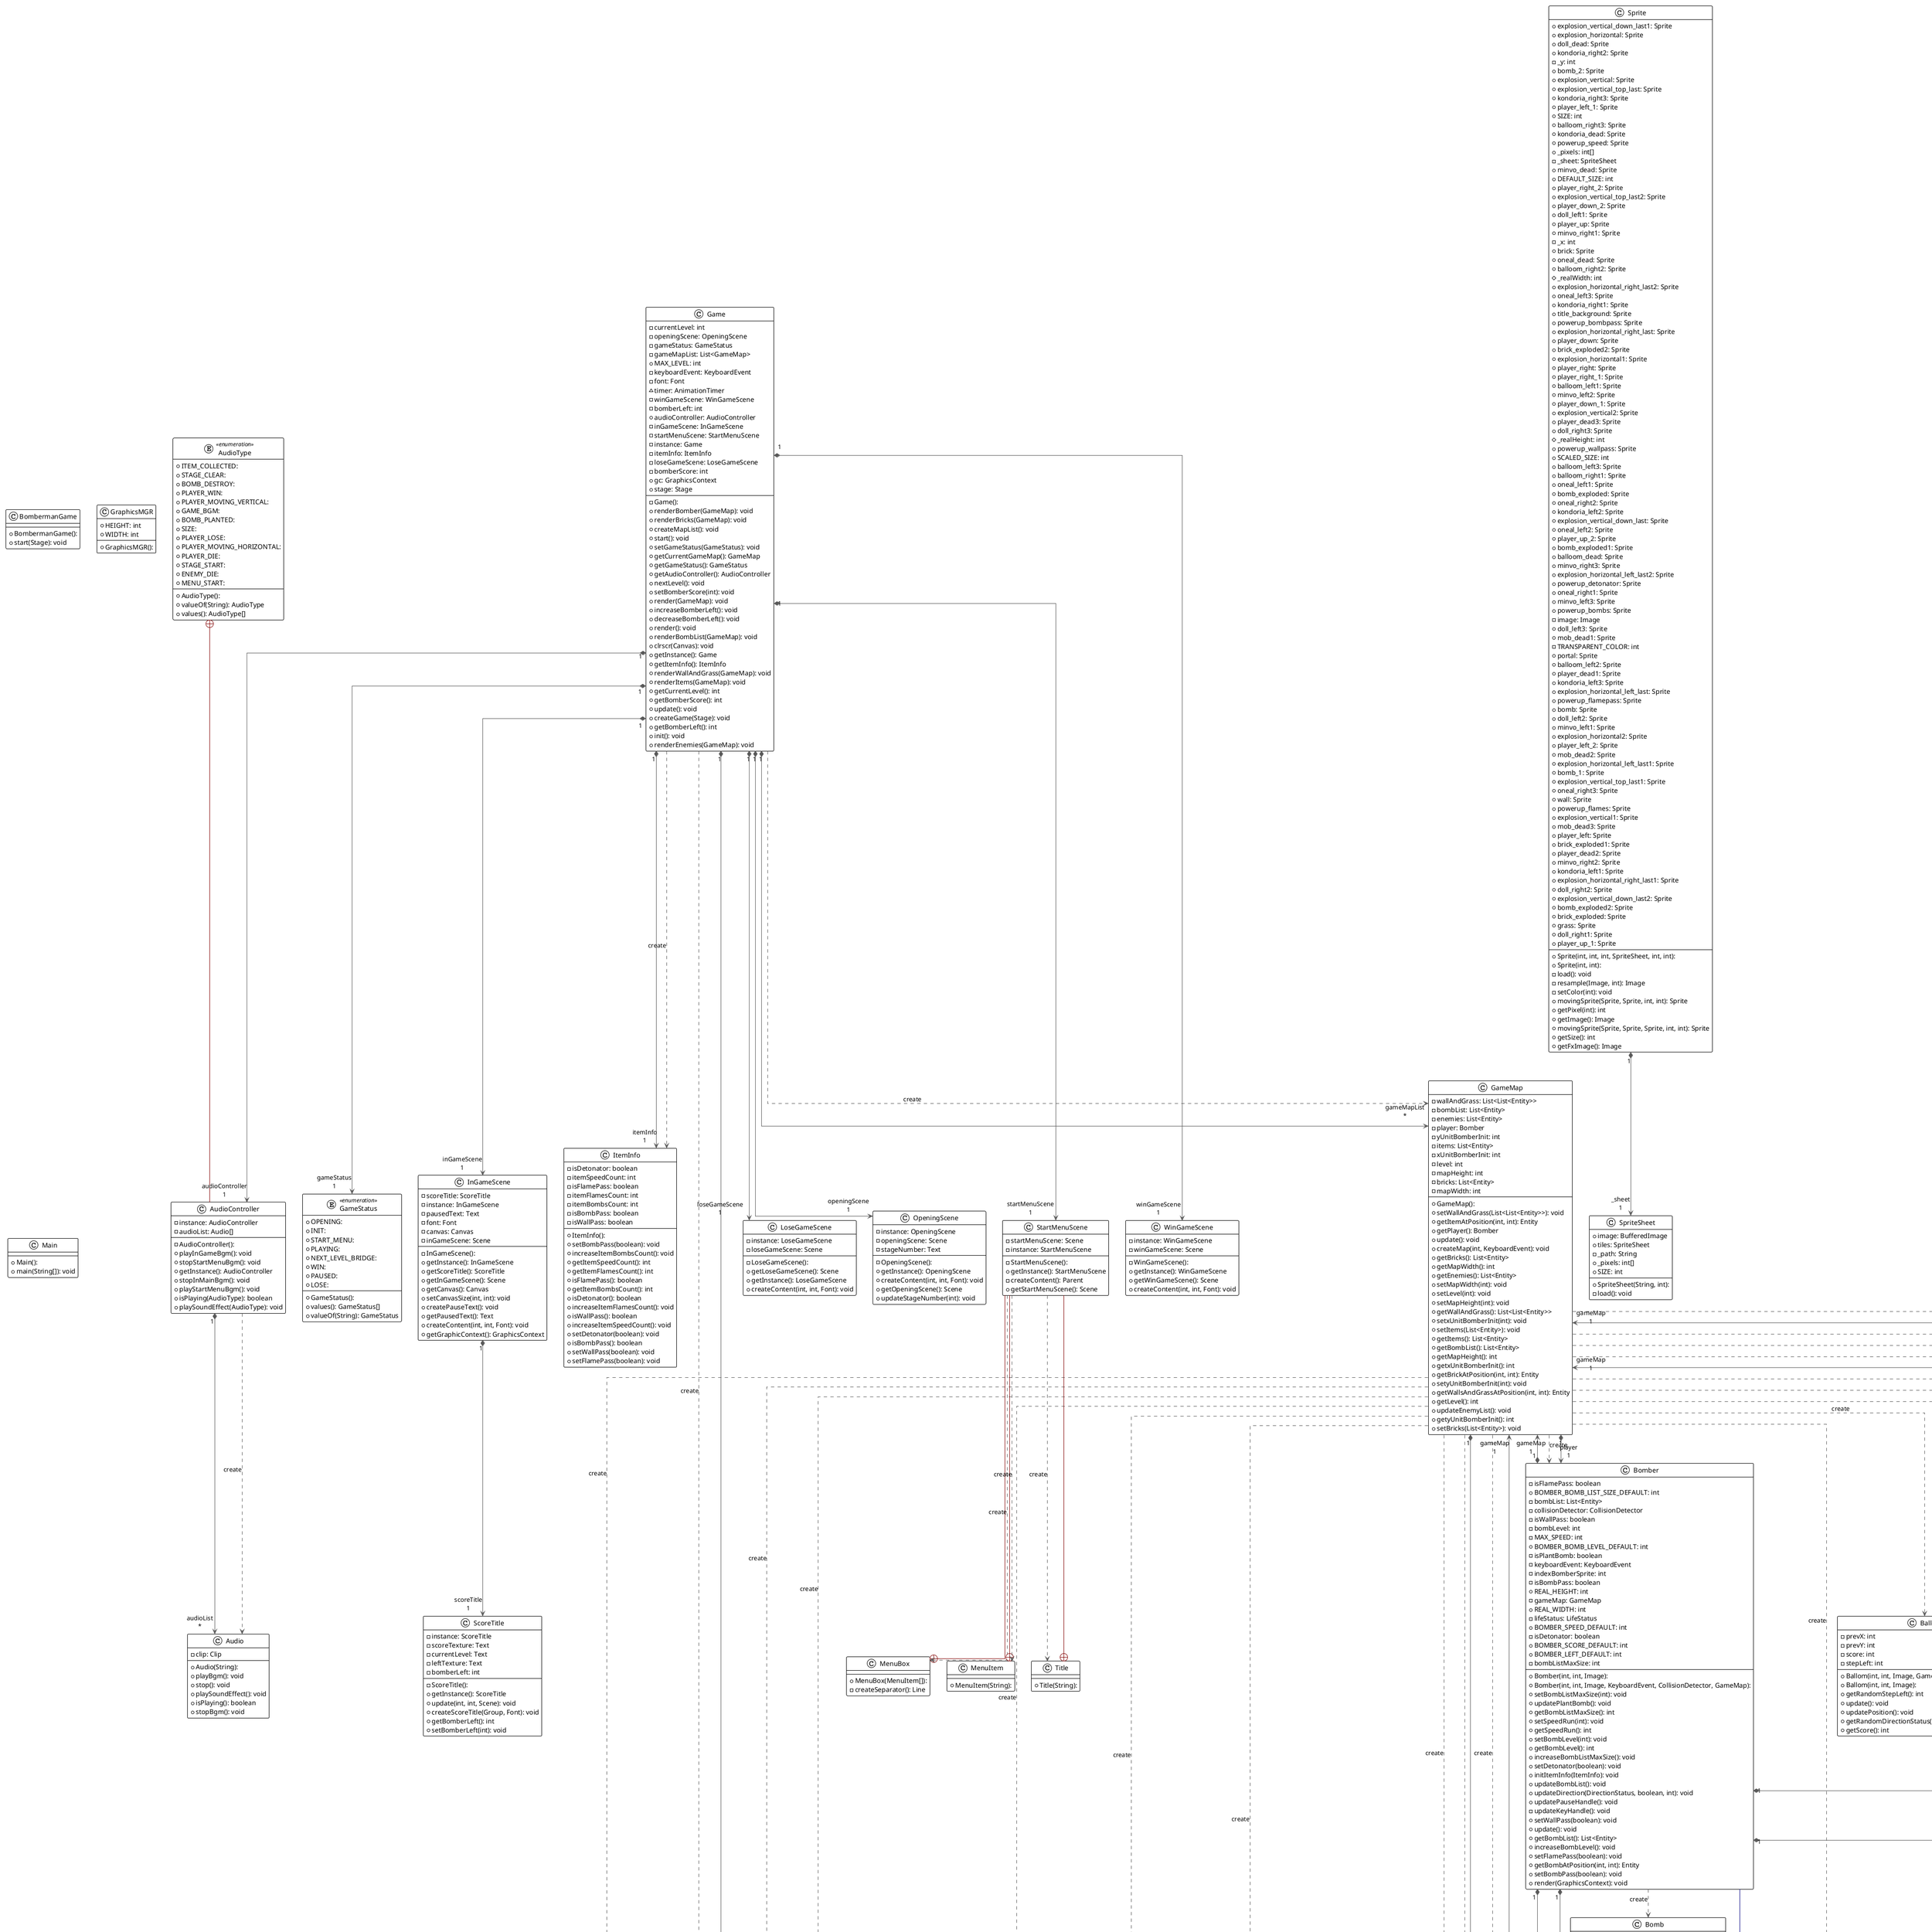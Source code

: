 @startuml

!theme plain
top to bottom direction
skinparam linetype ortho

class Audio {
  + Audio(String): 
  - clip: Clip
  + playBgm(): void
  + stop(): void
  + playSoundEffect(): void
  + isPlaying(): boolean
  + stopBgm(): void
}
class AudioController {
  - AudioController(): 
  - instance: AudioController
  - audioList: Audio[]
  + playInGameBgm(): void
  + stopStartMenuBgm(): void
  + getInstance(): AudioController
  + stopInMainBgm(): void
  + playStartMenuBgm(): void
  + isPlaying(AudioType): boolean
  + playSoundEffect(AudioType): void
}
enum AudioType << enumeration >> {
  + AudioType(): 
  + ITEM_COLLECTED: 
  + STAGE_CLEAR: 
  + BOMB_DESTROY: 
  + PLAYER_WIN: 
  + PLAYER_MOVING_VERTICAL: 
  + GAME_BGM: 
  + BOMB_PLANTED: 
  + SIZE: 
  + PLAYER_LOSE: 
  + PLAYER_MOVING_HORIZONTAL: 
  + PLAYER_DIE: 
  + STAGE_START: 
  + ENEMY_DIE: 
  + MENU_START: 
  + valueOf(String): AudioType
  + values(): AudioType[]
}
class Ballom {
  + Ballom(int, int, Image, GameMap, CollisionDetector): 
  + Ballom(int, int, Image): 
  - prevX: int
  - prevY: int
  - score: int
  - stepLeft: int
  + getRandomStepLeft(): int
  + update(): void
  + updatePosition(): void
  + getRandomDirectionStatus(): DirectionStatus
  + getScore(): int
}
class Bomb {
  + Bomb(int, int, Image, int, GameMap, boolean): 
  - bombStatus: BombStatus
  - rightFlameList: List<Entity>
  - rightFlameInfo: BombFlameInfo
  - isAllowedToGoThrough: boolean
  - bombLevel: int
  - leftFlameList: List<Entity>
  - leftFlameInfo: BombFlameInfo
  - upFlameInfo: BombFlameInfo
  - downFlameList: List<Entity>
  - timer: Timer
  - downFlameInfo: BombFlameInfo
  - wentOffPhrase: WentOffPhraseStatus
  ~ gameMap: GameMap
  - indexBombSprite: int
  - upFlameList: List<Entity>
  + render(GraphicsContext): void
  + makeRightFlame(int, int): void
  + checkRightFlame(int, int): void
  + checkDownFlame(int, int): void
  + getUpFlameList(): List<Entity>
  + update(): void
  + isAllowedToGoThrough(): boolean
  + getLeftFlameList(): List<Entity>
  + setAllowedToGoThrough(boolean): void
  + getRightFlameList(): List<Entity>
  + setIndexBombSprite(int): void
  + getBombStatus(): BombStatus
  + setBombStatus(BombStatus): void
  + getIndexBombSprite(): int
  + getDownFlameList(): List<Entity>
  + updateNearbyBombActivation(): void
  + makeLeftFlame(int, int): void
  + checkLeftFlame(int, int): void
  + setWentOffPhrase(WentOffPhraseStatus): void
  + makeUpFlame(int, int): void
  + checkUpFlame(int, int): void
  + makeDownFlame(int, int): void
}
class BombFlameInfo {
  + BombFlameInfo(): 
  - brickCheck: boolean
  - brickExplosion: Entity
  - intersectionLength: int
  - bombCheck: boolean
  - itemCheck: boolean
  - wallCheck: boolean
  - flameLength: int
  + getFlameLength(): int
  + setFlameLength(int): void
  + setIntersectionLength(int): void
  + setBrickCheck(boolean): void
  + isItemCheck(): boolean
  + isBombCheck(): boolean
  + setItemCheck(boolean): void
  + setBombCheck(boolean): void
  + isBrickCheck(): boolean
  + isWallCheck(): boolean
  + setWallCheck(boolean): void
  + getBrickExplosion(): Entity
  + getIntersectionLength(): int
  + setBrickExplosion(Entity): void
}
enum BombStatus << enumeration >> {
  + BombStatus(): 
  + WAIT: 
  + WENTOFF: 
  + DISAPEAR: 
  + valueOf(String): BombStatus
  + values(): BombStatus[]
}
class Bomber {
  + Bomber(int, int, Image): 
  + Bomber(int, int, Image, KeyboardEvent, CollisionDetector, GameMap): 
  - isFlamePass: boolean
  + BOMBER_BOMB_LIST_SIZE_DEFAULT: int
  - bombList: List<Entity>
  - collisionDetector: CollisionDetector
  - isWallPass: boolean
  - bombLevel: int
  - MAX_SPEED: int
  + BOMBER_BOMB_LEVEL_DEFAULT: int
  - isPlantBomb: boolean
  - keyboardEvent: KeyboardEvent
  - indexBomberSprite: int
  - isBombPass: boolean
  + REAL_HEIGHT: int
  - gameMap: GameMap
  + REAL_WIDTH: int
  - lifeStatus: LifeStatus
  + BOMBER_SPEED_DEFAULT: int
  - isDetonator: boolean
  + BOMBER_SCORE_DEFAULT: int
  + BOMBER_LEFT_DEFAULT: int
  - bombListMaxSize: int
  + setBombListMaxSize(int): void
  + updatePlantBomb(): void
  + getBombListMaxSize(): int
  + setSpeedRun(int): void
  + getSpeedRun(): int
  + setBombLevel(int): void
  + getBombLevel(): int
  + increaseBombListMaxSize(): void
  + setDetonator(boolean): void
  + initItemInfo(ItemInfo): void
  + updateBombList(): void
  + updateDirection(DirectionStatus, boolean, int): void
  + updatePauseHandle(): void
  - updateKeyHandle(): void
  + setWallPass(boolean): void
  + update(): void
  + getBombList(): List<Entity>
  + increaseBombLevel(): void
  + setFlamePass(boolean): void
  + getBombAtPosition(int, int): Entity
  + setBombPass(boolean): void
  + render(GraphicsContext): void
}
class BombermanGame {
  + BombermanGame(): 
  + start(Stage): void
}
class Brick {
  + Brick(int, int, Image): 
  + update(): void
}
class CollisionDetector {
  + CollisionDetector(GameMap): 
  - gameMap: GameMap
  + checkCollisionWithBombWhenMove(int, int, List<Entity>, boolean): boolean
  + checkCollisionWithFlame(int, int, int, int, boolean): boolean
  + checkCollisionWithMap(int, int, int, int, boolean): boolean
  + checkCollisionWithBomb(int, int, List<Entity>, int, int): boolean
  + checkCollisionWithEnemy(int, int, List<Entity>, int, int): boolean
  + checkCollisionWithItem(int, int, Bomber): void
  + setMap(GameMap): void
}
enum DeadPhaseStatus << enumeration >> {
  + DeadPhaseStatus(): 
  + PHASE_NONE: 
  + PHASE_FIRST: 
  + PHASE_DISAPPEAR: 
  + PHASE_SECOND: 
  + values(): DeadPhaseStatus[]
  + valueOf(String): DeadPhaseStatus
}
enum DirectionStatus << enumeration >> {
  + DirectionStatus(): 
  + DOWN: 
  + LEFT: 
  + UP: 
  + RIGHT: 
  + values(): DirectionStatus[]
  + valueOf(String): DirectionStatus
}
class Doll {
  + Doll(int, int, Image, GameMap, CollisionDetector): 
  + Doll(int, int, Image): 
  - score: int
  + updatePosition(): void
  + getScore(): int
  + update(): void
  + getRandomDirectionStatus(): DirectionStatus
}
class Enemy {
  + Enemy(int, int, Image): 
  + REAL_WIDTH: int
  # deadPhaseStatus: DeadPhaseStatus
  # gameMap: GameMap
  + REAL_HEIGHT: int
  # directionStatus: DirectionStatus
  # indexEnemySprite: int
  # lifeStatus: LifeStatus
  # collisionDetector: CollisionDetector
  + update(): void
  + getScore(): int
  + getDeadPhaseStatus(): DeadPhaseStatus
  + updatePosition(): void
  + setDeadPhaseStatus(DeadPhaseStatus): void
  + getLifeStatus(): LifeStatus
  + setLifeStatus(LifeStatus): void
}
class Entity {
  + Entity(int, int, Image): 
  # img: Image
  # x: int
  # y: int
  + setY(int): void
  + getX(): int
  + setX(int): void
  + render(GraphicsContext): void
  + update(): void
  + setImg(Image): void
  + getY(): int
}
class Flame {
  + Flame(int, int, Image): 
  + update(): void
}
class Game {
  - Game(): 
  - currentLevel: int
  - openingScene: OpeningScene
  - gameStatus: GameStatus
  - gameMapList: List<GameMap>
  + MAX_LEVEL: int
  - keyboardEvent: KeyboardEvent
  - font: Font
  ~ timer: AnimationTimer
  - winGameScene: WinGameScene
  - bomberLeft: int
  + audioController: AudioController
  - inGameScene: InGameScene
  - startMenuScene: StartMenuScene
  - instance: Game
  - itemInfo: ItemInfo
  - loseGameScene: LoseGameScene
  - bomberScore: int
  + gc: GraphicsContext
  + stage: Stage
  + renderBomber(GameMap): void
  + renderBricks(GameMap): void
  + createMapList(): void
  + start(): void
  + setGameStatus(GameStatus): void
  + getCurrentGameMap(): GameMap
  + getGameStatus(): GameStatus
  + getAudioController(): AudioController
  + nextLevel(): void
  + setBomberScore(int): void
  + render(GameMap): void
  + increaseBomberLeft(): void
  + decreaseBomberLeft(): void
  + render(): void
  + renderBombList(GameMap): void
  + clrscr(Canvas): void
  + getInstance(): Game
  + getItemInfo(): ItemInfo
  + renderWallAndGrass(GameMap): void
  + renderItems(GameMap): void
  + getCurrentLevel(): int
  + getBomberScore(): int
  + update(): void
  + createGame(Stage): void
  + getBomberLeft(): int
  + init(): void
  + renderEnemies(GameMap): void
}
class GameMap {
  + GameMap(): 
  - wallAndGrass: List<List<Entity>>
  - bombList: List<Entity>
  - enemies: List<Entity>
  - player: Bomber
  - yUnitBomberInit: int
  - items: List<Entity>
  - xUnitBomberInit: int
  - level: int
  - mapHeight: int
  - bricks: List<Entity>
  - mapWidth: int
  + setWallAndGrass(List<List<Entity>>): void
  + getItemAtPosition(int, int): Entity
  + getPlayer(): Bomber
  + update(): void
  + createMap(int, KeyboardEvent): void
  + getBricks(): List<Entity>
  + getMapWidth(): int
  + getEnemies(): List<Entity>
  + setMapWidth(int): void
  + setLevel(int): void
  + setMapHeight(int): void
  + getWallAndGrass(): List<List<Entity>>
  + setxUnitBomberInit(int): void
  + setItems(List<Entity>): void
  + getItems(): List<Entity>
  + getBombList(): List<Entity>
  + getMapHeight(): int
  + getxUnitBomberInit(): int
  + getBrickAtPosition(int, int): Entity
  + setyUnitBomberInit(int): void
  + getWallsAndGrassAtPosition(int, int): Entity
  + getLevel(): int
  + updateEnemyList(): void
  + getyUnitBomberInit(): int
  + setBricks(List<Entity>): void
}
enum GameStatus << enumeration >> {
  + GameStatus(): 
  + OPENING: 
  + INIT: 
  + START_MENU: 
  + PLAYING: 
  + NEXT_LEVEL_BRIDGE: 
  + WIN: 
  + PAUSED: 
  + LOSE: 
  + values(): GameStatus[]
  + valueOf(String): GameStatus
}
class GraphicsMGR {
  + GraphicsMGR(): 
  + HEIGHT: int
  + WIDTH: int
}
class Grass {
  + Grass(int, int, Image): 
  + update(): void
}
interface IItem << interface >>
interface IObstacle << interface >>
class InGameScene {
  - InGameScene(): 
  - scoreTitle: ScoreTitle
  - instance: InGameScene
  - pausedText: Text
  - font: Font
  - canvas: Canvas
  - inGameScene: Scene
  + getInstance(): InGameScene
  + getScoreTitle(): ScoreTitle
  + getInGameScene(): Scene
  + getCanvas(): Canvas
  + setCanvasSize(int, int): void
  + createPauseText(): void
  + getPausedText(): Text
  + createContent(int, int, Font): void
  + getGraphicContext(): GraphicsContext
}
class ItemBombPass {
  + ItemBombPass(int, int, Image): 
  + update(): void
}
class ItemBombs {
  + ItemBombs(int, int, Image): 
  + update(): void
}
class ItemDetonator {
  + ItemDetonator(int, int, Image): 
  + update(): void
}
class ItemFlamePass {
  + ItemFlamePass(int, int, Image): 
  + update(): void
}
class ItemFlames {
  + ItemFlames(int, int, Image): 
  + update(): void
}
class ItemInfo {
  + ItemInfo(): 
  - isDetonator: boolean
  - itemSpeedCount: int
  - isFlamePass: boolean
  - itemFlamesCount: int
  - itemBombsCount: int
  - isBombPass: boolean
  - isWallPass: boolean
  + setBombPass(boolean): void
  + increaseItemBombsCount(): void
  + getItemSpeedCount(): int
  + getItemFlamesCount(): int
  + isFlamePass(): boolean
  + getItemBombsCount(): int
  + isDetonator(): boolean
  + increaseItemFlamesCount(): void
  + isWallPass(): boolean
  + increaseItemSpeedCount(): void
  + setDetonator(boolean): void
  + isBombPass(): boolean
  + setWallPass(boolean): void
  + setFlamePass(boolean): void
}
class ItemSpeed {
  + ItemSpeed(int, int, Image): 
  + setImg(Image): void
  + render(GraphicsContext): void
  + update(): void
}
class ItemWallPass {
  + ItemWallPass(int, int, Image): 
  + update(): void
}
class KeyboardEvent {
  + KeyboardEvent(Scene): 
  - isKeySpace: boolean
  - isKeyUp: boolean
  - isKeyP: boolean
  - isKeyLeft: boolean
  - isKeyDown: boolean
  - isKeyB: boolean
  - isKeyR: boolean
  - isKeyRight: boolean
  + isPressed(KeyCode): boolean
  + handle(KeyEvent): void
}
class Kondoria {
  + Kondoria(int, int, Image, GameMap, CollisionDetector): 
  + Kondoria(int, int, Image): 
  - stepLeft: int
  - prevY: int
  - score: int
  - prevX: int
  + updatePosition(): void
  + getScore(): int
  + getRandomDirectionStatus(): DirectionStatus
  + update(): void
  + getRandomStepLeft(): int
}
enum LifeStatus << enumeration >> {
  + LifeStatus(): 
  + ALIVE: 
  + DEAD: 
  + valueOf(String): LifeStatus
  + values(): LifeStatus[]
}
class LoseGameScene {
  - LoseGameScene(): 
  - instance: LoseGameScene
  - loseGameScene: Scene
  + getLoseGameScene(): Scene
  + getInstance(): LoseGameScene
  + createContent(int, int, Font): void
}
class Main {
  + Main(): 
  + main(String[]): void
}
class MenuBox {
  + MenuBox(MenuItem[]): 
  - createSeparator(): Line
}
class MenuItem {
  + MenuItem(String): 
}
class Minvo {
  + Minvo(int, int, Image): 
  + Minvo(int, int, Image, GameMap, CollisionDetector): 
  - stepLeft: int
  - prevX: int
  - score: int
  - prevY: int
  + getRandomDirectionStatus(): DirectionStatus
  + getScore(): int
  + update(): void
  + updatePosition(): void
  + getRandomStepLeft(): int
}
class MovingEntity {
  + MovingEntity(int, int, Image): 
  # speedRun: int
  + directionStatus: DirectionStatus
  # isMoving: boolean
  + setSpeedRun(int): void
  + moveLeft(int): void
  + getSpeedRun(): int
  + update(): void
  + moveRight(int): void
  + updateDirection(DirectionStatus, boolean, int): void
  + moveDown(int): void
  + moveUp(int): void
}
class Oneal {
  + Oneal(int, int, Image): 
  + Oneal(int, int, Image, GameMap, CollisionDetector): 
  - prevX: int
  - stepLeft: int
  - prevY: int
  - score: int
  + update(): void
  + getRandomDirectionStatus(): DirectionStatus
  + getRandomSpeed(): int
  + getRandomStepLeft(): int
  + updatePosition(): void
  + getScore(): int
}
class OpeningScene {
  - OpeningScene(): 
  - instance: OpeningScene
  - openingScene: Scene
  - stageNumber: Text
  + getInstance(): OpeningScene
  + createContent(int, int, Font): void
  + getOpeningScene(): Scene
  + updateStageNumber(int): void
}
class Portal {
  + Portal(int, int, Image): 
  + update(): void
}
class ScoreTitle {
  - ScoreTitle(): 
  - instance: ScoreTitle
  - scoreTexture: Text
  - currentLevel: Text
  - leftTexture: Text
  - bomberLeft: int
  + getInstance(): ScoreTitle
  + update(int, int, Scene): void
  + createScoreTitle(Group, Font): void
  + getBomberLeft(): int
  + setBomberLeft(int): void
}
class Sprite {
  + Sprite(int, int, int, SpriteSheet, int, int): 
  + Sprite(int, int): 
  + explosion_vertical_down_last1: Sprite
  + explosion_horizontal: Sprite
  + doll_dead: Sprite
  + kondoria_right2: Sprite
  - _y: int
  + bomb_2: Sprite
  + explosion_vertical: Sprite
  + explosion_vertical_top_last: Sprite
  + kondoria_right3: Sprite
  + player_left_1: Sprite
  + SIZE: int
  + balloom_right3: Sprite
  + kondoria_dead: Sprite
  + powerup_speed: Sprite
  + _pixels: int[]
  - _sheet: SpriteSheet
  + minvo_dead: Sprite
  + DEFAULT_SIZE: int
  + player_right_2: Sprite
  + explosion_vertical_top_last2: Sprite
  + player_down_2: Sprite
  + doll_left1: Sprite
  + player_up: Sprite
  + minvo_right1: Sprite
  - _x: int
  + brick: Sprite
  + oneal_dead: Sprite
  + balloom_right2: Sprite
  # _realWidth: int
  + explosion_horizontal_right_last2: Sprite
  + oneal_left3: Sprite
  + kondoria_right1: Sprite
  + title_background: Sprite
  + powerup_bombpass: Sprite
  + explosion_horizontal_right_last: Sprite
  + player_down: Sprite
  + brick_exploded2: Sprite
  + explosion_horizontal1: Sprite
  + player_right: Sprite
  + player_right_1: Sprite
  + balloom_left1: Sprite
  + minvo_left2: Sprite
  + player_down_1: Sprite
  + explosion_vertical2: Sprite
  + player_dead3: Sprite
  + doll_right3: Sprite
  # _realHeight: int
  + powerup_wallpass: Sprite
  + SCALED_SIZE: int
  + balloom_left3: Sprite
  + balloom_right1: Sprite
  + oneal_left1: Sprite
  + bomb_exploded: Sprite
  + oneal_right2: Sprite
  + kondoria_left2: Sprite
  + explosion_vertical_down_last: Sprite
  + oneal_left2: Sprite
  + player_up_2: Sprite
  + bomb_exploded1: Sprite
  + balloom_dead: Sprite
  + minvo_right3: Sprite
  + explosion_horizontal_left_last2: Sprite
  + powerup_detonator: Sprite
  + oneal_right1: Sprite
  + minvo_left3: Sprite
  + powerup_bombs: Sprite
  - image: Image
  + doll_left3: Sprite
  + mob_dead1: Sprite
  - TRANSPARENT_COLOR: int
  + portal: Sprite
  + balloom_left2: Sprite
  + player_dead1: Sprite
  + kondoria_left3: Sprite
  + explosion_horizontal_left_last: Sprite
  + powerup_flamepass: Sprite
  + bomb: Sprite
  + doll_left2: Sprite
  + minvo_left1: Sprite
  + explosion_horizontal2: Sprite
  + player_left_2: Sprite
  + mob_dead2: Sprite
  + explosion_horizontal_left_last1: Sprite
  + bomb_1: Sprite
  + explosion_vertical_top_last1: Sprite
  + oneal_right3: Sprite
  + wall: Sprite
  + powerup_flames: Sprite
  + explosion_vertical1: Sprite
  + mob_dead3: Sprite
  + player_left: Sprite
  + brick_exploded1: Sprite
  + player_dead2: Sprite
  + minvo_right2: Sprite
  + kondoria_left1: Sprite
  + explosion_horizontal_right_last1: Sprite
  + doll_right2: Sprite
  + explosion_vertical_down_last2: Sprite
  + bomb_exploded2: Sprite
  + brick_exploded: Sprite
  + grass: Sprite
  + doll_right1: Sprite
  + player_up_1: Sprite
  - load(): void
  - resample(Image, int): Image
  - setColor(int): void
  + movingSprite(Sprite, Sprite, int, int): Sprite
  + getPixel(int): int
  + getImage(): Image
  + movingSprite(Sprite, Sprite, Sprite, int, int): Sprite
  + getSize(): int
  + getFxImage(): Image
}
class SpriteSheet {
  + SpriteSheet(String, int): 
  + image: BufferedImage
  + tiles: SpriteSheet
  - _path: String
  + _pixels: int[]
  + SIZE: int
  - load(): void
}
class StartMenuScene {
  - StartMenuScene(): 
  - startMenuScene: Scene
  - instance: StartMenuScene
  + getInstance(): StartMenuScene
  - createContent(): Parent
  + getStartMenuScene(): Scene
}
class Title {
  + Title(String): 
}
class TitleBackground {
  + TitleBackground(int, int, Image): 
  + update(): void
}
class Wall {
  + Wall(int, int, Image): 
  + update(): void
}
enum WentOffPhraseStatus << enumeration >> {
  + WentOffPhraseStatus(): 
  + OPENING: 
  + CLOSING: 
  + values(): WentOffPhraseStatus[]
  + valueOf(String): WentOffPhraseStatus
}
class WinGameScene {
  - WinGameScene(): 
  - instance: WinGameScene
  - winGameScene: Scene
  + getInstance(): WinGameScene
  + getWinGameScene(): Scene
  + createContent(int, int, Font): void
}

AudioController     "1" *-[#595959,plain]-> "audioList\n*" Audio               
AudioController      -[#595959,dashed]->  Audio               : "«create»"
AudioType            +-[#820000,plain]-  AudioController     
Ballom               -[#000082,plain]-^  Enemy               
Bomb                "1" *-[#595959,plain]-> "upFlameInfo\n1" BombFlameInfo       
Bomb                 -[#595959,dashed]->  BombFlameInfo       : "«create»"
Bomb                "1" *-[#595959,plain]-> "bombStatus\n1" BombStatus          
Bomb                 -[#000082,plain]-^  Entity              
Bomb                "1" *-[#595959,plain]-> "upFlameList\n*" Entity              
Bomb                "1" *-[#595959,plain]-> "gameMap\n1" GameMap             
Bomb                 -[#008200,dashed]-^  IObstacle           
Bomb                 -[#595959,dashed]->  ItemFlames          : "«create»"
Bomb                "1" *-[#595959,plain]-> "wentOffPhrase\n1" WentOffPhraseStatus 
BombFlameInfo       "1" *-[#595959,plain]-> "brickExplosion\n1" Entity              
BombStatus           +-[#820000,plain]-  Bomb                
Bomber               -[#595959,dashed]->  Bomb                : "«create»"
Bomber              "1" *-[#595959,plain]-> "collisionDetector\n1" CollisionDetector   
Bomber              "1" *-[#595959,plain]-> "bombList\n*" Entity              
Bomber              "1" *-[#595959,plain]-> "gameMap\n1" GameMap             
Bomber              "1" *-[#595959,plain]-> "keyboardEvent\n1" KeyboardEvent       
Bomber              "1" *-[#595959,plain]-> "lifeStatus\n1" LifeStatus          
Bomber               -[#000082,plain]-^  MovingEntity        
Brick                -[#000082,plain]-^  Entity              
Brick                -[#008200,dashed]-^  IObstacle           
CollisionDetector   "1" *-[#595959,plain]-> "gameMap\n1" GameMap             
DeadPhaseStatus      +-[#820000,plain]-  Enemy               
Doll                 -[#000082,plain]-^  Enemy               
Enemy               "1" *-[#595959,plain]-> "collisionDetector\n1" CollisionDetector   
Enemy               "1" *-[#595959,plain]-> "deadPhaseStatus\n1" DeadPhaseStatus     
Enemy               "1" *-[#595959,plain]-> "directionStatus\n1" DirectionStatus     
Enemy               "1" *-[#595959,plain]-> "gameMap\n1" GameMap             
Enemy                -[#008200,dashed]-^  IObstacle           
Enemy               "1" *-[#595959,plain]-> "lifeStatus\n1" LifeStatus          
Enemy                -[#000082,plain]-^  MovingEntity        
Flame                -[#000082,plain]-^  Entity              
Game                "1" *-[#595959,plain]-> "audioController\n1" AudioController     
Game                 -[#595959,dashed]->  GameMap             : "«create»"
Game                "1" *-[#595959,plain]-> "gameMapList\n*" GameMap             
Game                "1" *-[#595959,plain]-> "gameStatus\n1" GameStatus          
Game                "1" *-[#595959,plain]-> "inGameScene\n1" InGameScene         
Game                "1" *-[#595959,plain]-> "itemInfo\n1" ItemInfo            
Game                 -[#595959,dashed]->  ItemInfo            : "«create»"
Game                 -[#595959,dashed]->  KeyboardEvent       : "«create»"
Game                "1" *-[#595959,plain]-> "keyboardEvent\n1" KeyboardEvent       
Game                "1" *-[#595959,plain]-> "loseGameScene\n1" LoseGameScene       
Game                "1" *-[#595959,plain]-> "openingScene\n1" OpeningScene        
Game                "1" *-[#595959,plain]-> "startMenuScene\n1" StartMenuScene      
Game                "1" *-[#595959,plain]-> "winGameScene\n1" WinGameScene        
GameMap              -[#595959,dashed]->  Ballom              : "«create»"
GameMap              -[#595959,dashed]->  Bomber              : "«create»"
GameMap             "1" *-[#595959,plain]-> "player\n1" Bomber              
GameMap              -[#595959,dashed]->  Brick               : "«create»"
GameMap              -[#595959,dashed]->  CollisionDetector   : "«create»"
GameMap              -[#595959,dashed]->  Doll                : "«create»"
GameMap             "1" *-[#595959,plain]-> "bricks\n*" Entity              
GameMap              -[#595959,dashed]->  Grass               : "«create»"
GameMap              -[#595959,dashed]->  ItemBombPass        : "«create»"
GameMap              -[#595959,dashed]->  ItemBombs           : "«create»"
GameMap              -[#595959,dashed]->  ItemDetonator       : "«create»"
GameMap              -[#595959,dashed]->  ItemFlamePass       : "«create»"
GameMap              -[#595959,dashed]->  ItemFlames          : "«create»"
GameMap              -[#595959,dashed]->  ItemSpeed           : "«create»"
GameMap              -[#595959,dashed]->  ItemWallPass        : "«create»"
GameMap              -[#595959,dashed]->  Kondoria            : "«create»"
GameMap              -[#595959,dashed]->  Minvo               : "«create»"
GameMap              -[#595959,dashed]->  Oneal               : "«create»"
GameMap              -[#595959,dashed]->  Portal              : "«create»"
GameMap              -[#595959,dashed]->  TitleBackground     : "«create»"
GameMap              -[#595959,dashed]->  Wall                : "«create»"
Grass                -[#000082,plain]-^  Entity              
InGameScene         "1" *-[#595959,plain]-> "scoreTitle\n1" ScoreTitle          
ItemBombPass         -[#000082,plain]-^  Entity              
ItemBombPass         -[#008200,dashed]-^  IItem               
ItemBombs            -[#000082,plain]-^  Entity              
ItemBombs            -[#008200,dashed]-^  IItem               
ItemDetonator        -[#000082,plain]-^  Entity              
ItemDetonator        -[#008200,dashed]-^  IItem               
ItemFlamePass        -[#000082,plain]-^  Entity              
ItemFlamePass        -[#008200,dashed]-^  IItem               
ItemFlames           -[#000082,plain]-^  Entity              
ItemFlames           -[#008200,dashed]-^  IItem               
ItemSpeed            -[#000082,plain]-^  Entity              
ItemSpeed            -[#008200,dashed]-^  IItem               
ItemWallPass         -[#000082,plain]-^  Entity              
ItemWallPass         -[#008200,dashed]-^  IItem               
Kondoria             -[#000082,plain]-^  Enemy               
MenuBox              +-[#820000,plain]-  StartMenuScene      
MenuItem             +-[#820000,plain]-  StartMenuScene      
Minvo                -[#000082,plain]-^  Enemy               
MovingEntity        "1" *-[#595959,plain]-> "directionStatus\n1" DirectionStatus     
MovingEntity         -[#000082,plain]-^  Entity              
Oneal                -[#000082,plain]-^  Enemy               
Portal               -[#000082,plain]-^  Entity              
Sprite              "1" *-[#595959,plain]-> "_sheet\n1" SpriteSheet         
StartMenuScene       -[#595959,dashed]->  MenuBox             : "«create»"
StartMenuScene       -[#595959,dashed]->  MenuItem            : "«create»"
StartMenuScene       -[#595959,dashed]->  Title               : "«create»"
Title                +-[#820000,plain]-  StartMenuScene      
TitleBackground      -[#000082,plain]-^  Entity              
Wall                 -[#000082,plain]-^  Entity              
Wall                 -[#008200,dashed]-^  IObstacle           
WentOffPhraseStatus  +-[#820000,plain]-  Bomb                
@enduml
